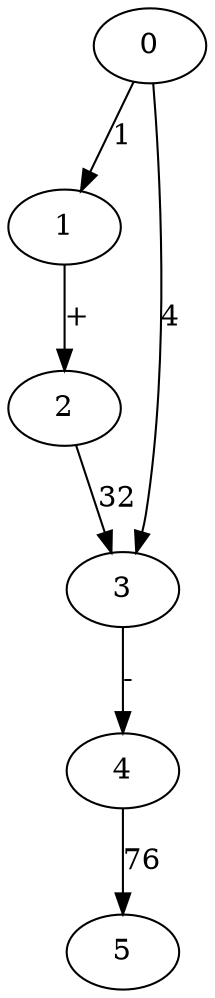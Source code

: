 digraph g
{
0 -> 1 [label="1"]
1 -> 2 [label="+"]
2 -> 3 [label="32"]
0 -> 3 [label="4"]
3 -> 4 [label="-"]
4 -> 5 [label="76"]
}
